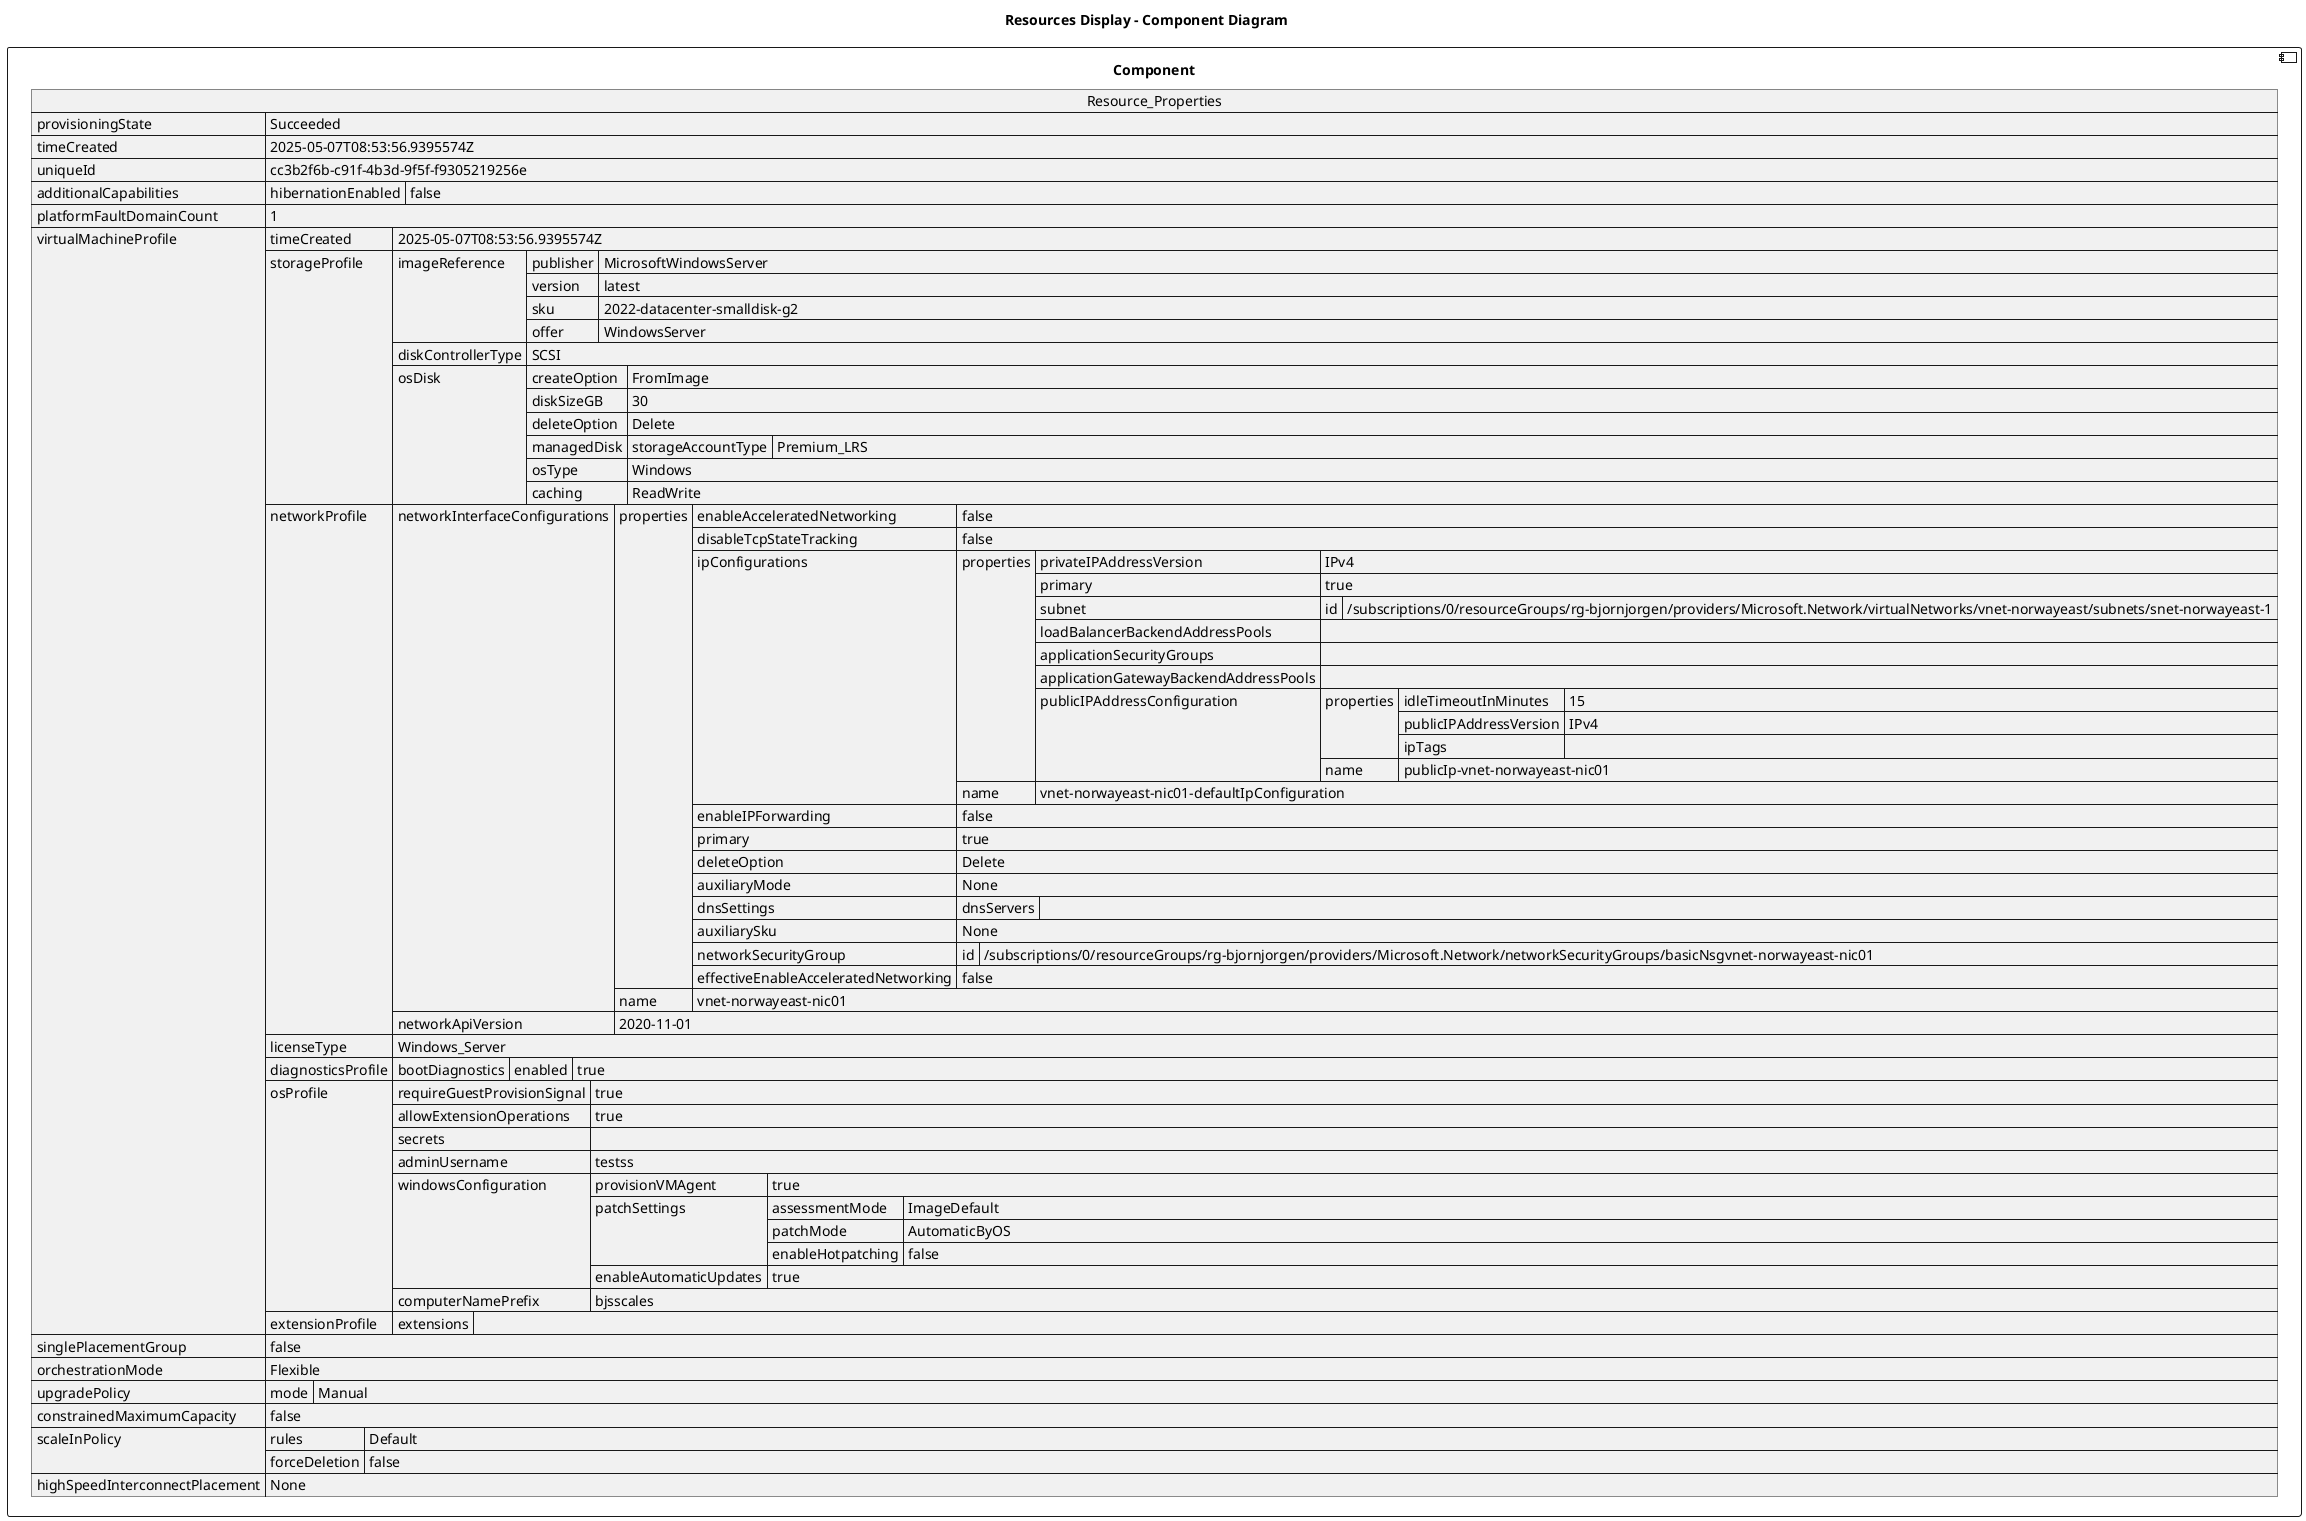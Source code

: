 @startuml

title Resources Display - Component Diagram

component Component {

json  Resource_Properties {
  "provisioningState": "Succeeded",
  "timeCreated": "2025-05-07T08:53:56.9395574Z",
  "uniqueId": "cc3b2f6b-c91f-4b3d-9f5f-f9305219256e",
  "additionalCapabilities": {
    "hibernationEnabled": false
  },
  "platformFaultDomainCount": 1,
  "virtualMachineProfile": {
    "timeCreated": "2025-05-07T08:53:56.9395574Z",
    "storageProfile": {
      "imageReference": {
        "publisher": "MicrosoftWindowsServer",
        "version": "latest",
        "sku": "2022-datacenter-smalldisk-g2",
        "offer": "WindowsServer"
      },
      "diskControllerType": "SCSI",
      "osDisk": {
        "createOption": "FromImage",
        "diskSizeGB": 30,
        "deleteOption": "Delete",
        "managedDisk": {
          "storageAccountType": "Premium_LRS"
        },
        "osType": "Windows",
        "caching": "ReadWrite"
      }
    },
    "networkProfile": {
      "networkInterfaceConfigurations": [
        {
          "properties": {
            "enableAcceleratedNetworking": false,
            "disableTcpStateTracking": false,
            "ipConfigurations": [
              {
                "properties": {
                  "privateIPAddressVersion": "IPv4",
                  "primary": true,
                  "subnet": {
                    "id": "/subscriptions/0/resourceGroups/rg-bjornjorgen/providers/Microsoft.Network/virtualNetworks/vnet-norwayeast/subnets/snet-norwayeast-1"
                  },
                  "loadBalancerBackendAddressPools": [],
                  "applicationSecurityGroups": [],
                  "applicationGatewayBackendAddressPools": [],
                  "publicIPAddressConfiguration": {
                    "properties": {
                      "idleTimeoutInMinutes": 15,
                      "publicIPAddressVersion": "IPv4",
                      "ipTags": []
                    },
                    "name": "publicIp-vnet-norwayeast-nic01"
                  }
                },
                "name": "vnet-norwayeast-nic01-defaultIpConfiguration"
              }
            ],
            "enableIPForwarding": false,
            "primary": true,
            "deleteOption": "Delete",
            "auxiliaryMode": "None",
            "dnsSettings": {
              "dnsServers": []
            },
            "auxiliarySku": "None",
            "networkSecurityGroup": {
              "id": "/subscriptions/0/resourceGroups/rg-bjornjorgen/providers/Microsoft.Network/networkSecurityGroups/basicNsgvnet-norwayeast-nic01"
            },
            "effectiveEnableAcceleratedNetworking": false
          },
          "name": "vnet-norwayeast-nic01"
        }
      ],
      "networkApiVersion": "2020-11-01"
    },
    "licenseType": "Windows_Server",
    "diagnosticsProfile": {
      "bootDiagnostics": {
        "enabled": true
      }
    },
    "osProfile": {
      "requireGuestProvisionSignal": true,
      "allowExtensionOperations": true,
      "secrets": [],
      "adminUsername": "testss",
      "windowsConfiguration": {
        "provisionVMAgent": true,
        "patchSettings": {
          "assessmentMode": "ImageDefault",
          "patchMode": "AutomaticByOS",
          "enableHotpatching": false
        },
        "enableAutomaticUpdates": true
      },
      "computerNamePrefix": "bjsscales"
    },
    "extensionProfile": {
      "extensions": []
    }
  },
  "singlePlacementGroup": false,
  "orchestrationMode": "Flexible",
  "upgradePolicy": {
    "mode": "Manual"
  },
  "constrainedMaximumCapacity": false,
  "scaleInPolicy": {
    "rules": [
      "Default"
    ],
    "forceDeletion": false
  },
  "highSpeedInterconnectPlacement": "None"
}
}
@enduml
